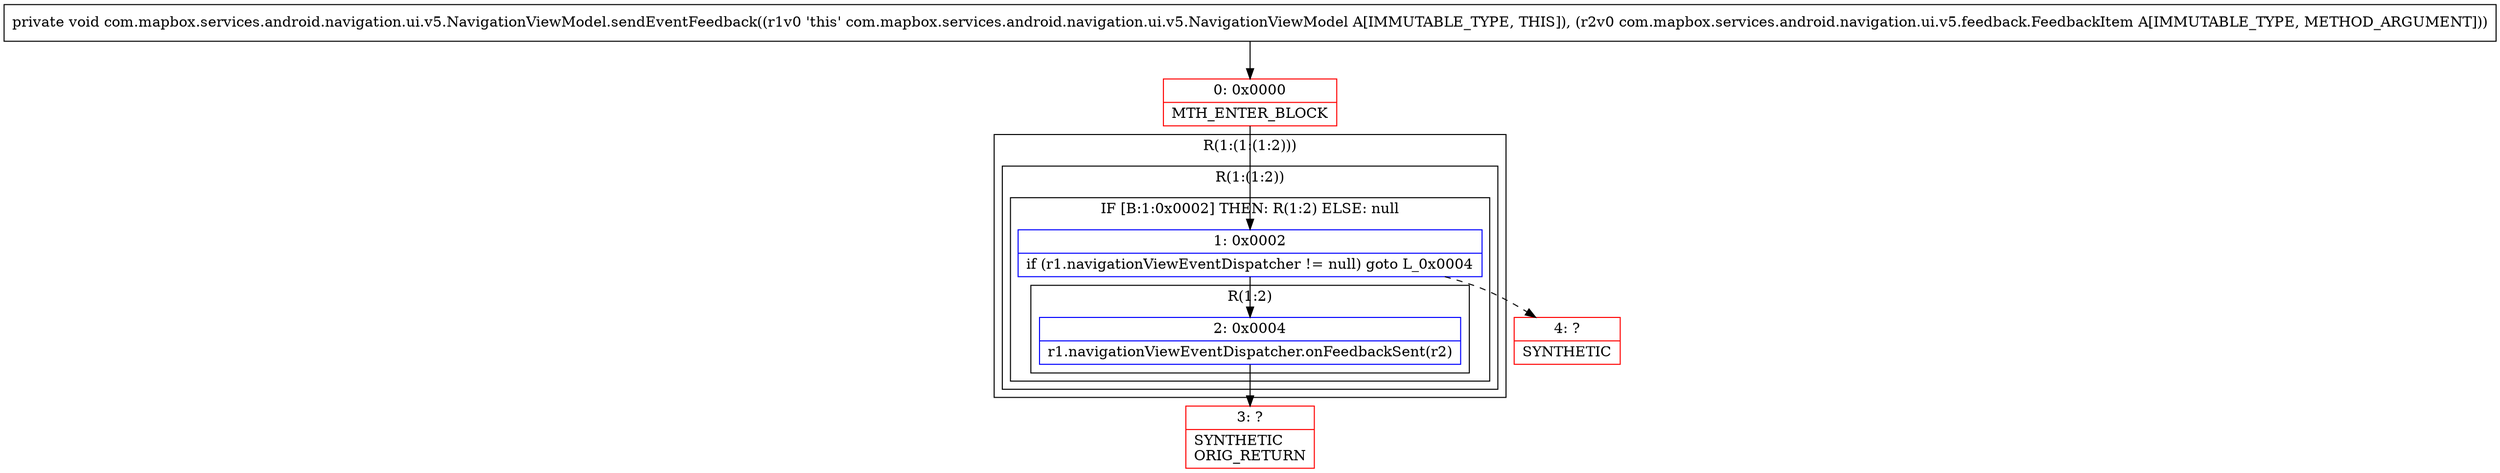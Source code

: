 digraph "CFG forcom.mapbox.services.android.navigation.ui.v5.NavigationViewModel.sendEventFeedback(Lcom\/mapbox\/services\/android\/navigation\/ui\/v5\/feedback\/FeedbackItem;)V" {
subgraph cluster_Region_1941202882 {
label = "R(1:(1:(1:2)))";
node [shape=record,color=blue];
subgraph cluster_Region_1145783558 {
label = "R(1:(1:2))";
node [shape=record,color=blue];
subgraph cluster_IfRegion_1227209581 {
label = "IF [B:1:0x0002] THEN: R(1:2) ELSE: null";
node [shape=record,color=blue];
Node_1 [shape=record,label="{1\:\ 0x0002|if (r1.navigationViewEventDispatcher != null) goto L_0x0004\l}"];
subgraph cluster_Region_2063845510 {
label = "R(1:2)";
node [shape=record,color=blue];
Node_2 [shape=record,label="{2\:\ 0x0004|r1.navigationViewEventDispatcher.onFeedbackSent(r2)\l}"];
}
}
}
}
Node_0 [shape=record,color=red,label="{0\:\ 0x0000|MTH_ENTER_BLOCK\l}"];
Node_3 [shape=record,color=red,label="{3\:\ ?|SYNTHETIC\lORIG_RETURN\l}"];
Node_4 [shape=record,color=red,label="{4\:\ ?|SYNTHETIC\l}"];
MethodNode[shape=record,label="{private void com.mapbox.services.android.navigation.ui.v5.NavigationViewModel.sendEventFeedback((r1v0 'this' com.mapbox.services.android.navigation.ui.v5.NavigationViewModel A[IMMUTABLE_TYPE, THIS]), (r2v0 com.mapbox.services.android.navigation.ui.v5.feedback.FeedbackItem A[IMMUTABLE_TYPE, METHOD_ARGUMENT])) }"];
MethodNode -> Node_0;
Node_1 -> Node_2;
Node_1 -> Node_4[style=dashed];
Node_2 -> Node_3;
Node_0 -> Node_1;
}

